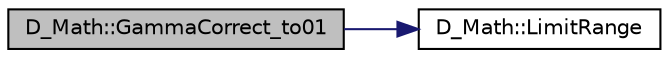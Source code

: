 digraph "D_Math::GammaCorrect_to01"
{
 // LATEX_PDF_SIZE
  edge [fontname="Helvetica",fontsize="10",labelfontname="Helvetica",labelfontsize="10"];
  node [fontname="Helvetica",fontsize="10",shape=record];
  rankdir="LR";
  Node1 [label="D_Math::GammaCorrect_to01",height=0.2,width=0.4,color="black", fillcolor="grey75", style="filled", fontcolor="black",tooltip=" "];
  Node1 -> Node2 [color="midnightblue",fontsize="10",style="solid",fontname="Helvetica"];
  Node2 [label="D_Math::LimitRange",height=0.2,width=0.4,color="black", fillcolor="white", style="filled",URL="$class_d___math.html#aaed73743916e50f064d26a53dfab7d41",tooltip=" "];
}
